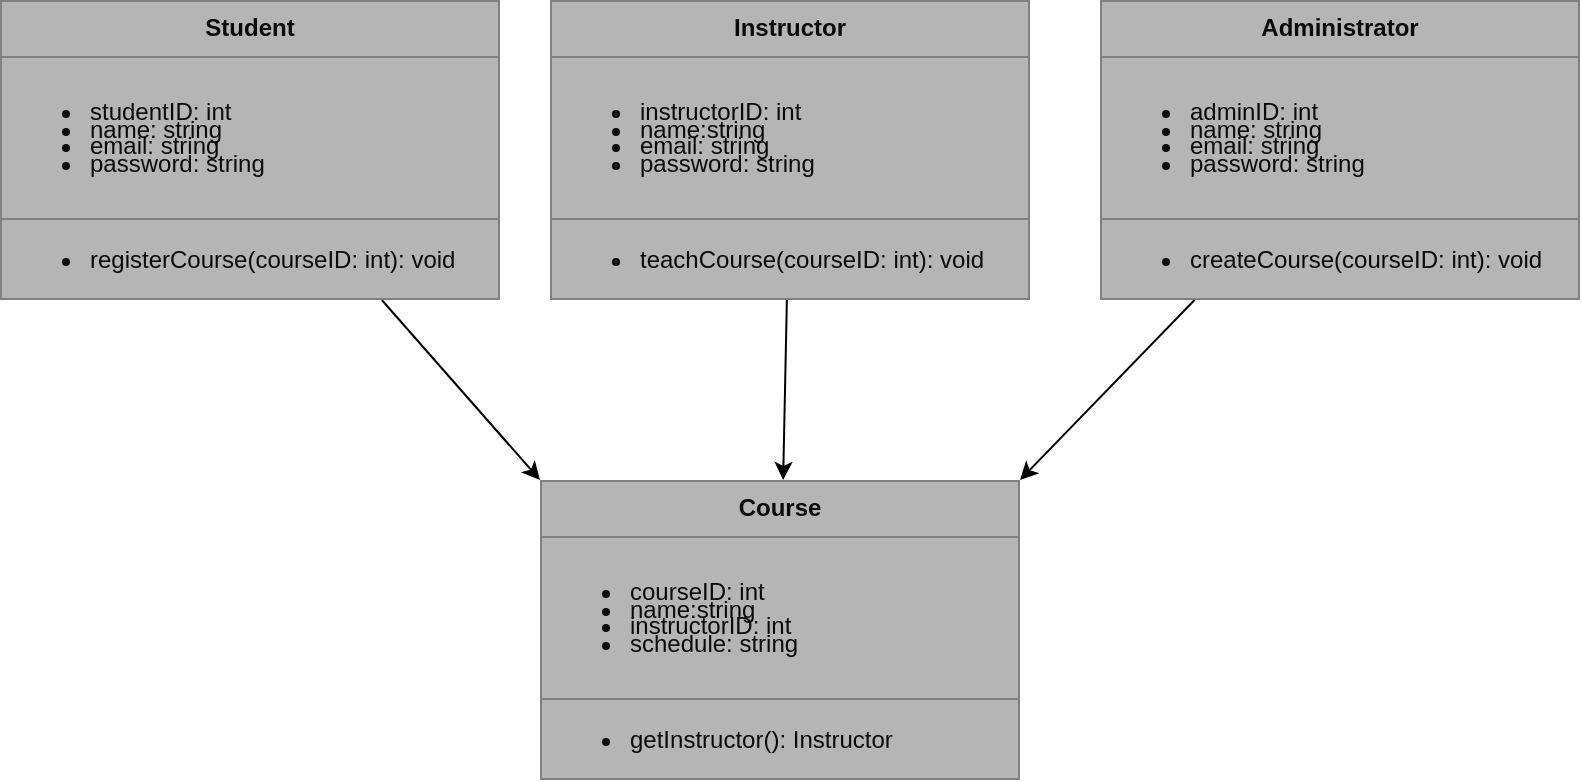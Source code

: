 <mxfile>
    <diagram id="fN5Z0hSTAfWw_drD3pTO" name="Page-1">
        <mxGraphModel dx="1216" dy="784" grid="0" gridSize="10" guides="1" tooltips="1" connect="1" arrows="1" fold="1" page="1" pageScale="1" pageWidth="850" pageHeight="1100" background="#ffffff" math="0" shadow="0">
            <root>
                <mxCell id="0"/>
                <mxCell id="1" parent="0"/>
                <mxCell id="7" style="edgeStyle=none;html=1;entryX=0;entryY=0;entryDx=0;entryDy=0;fontFamily=Helvetica;fontSize=12;fontColor=#0b0a0a;strokeColor=#000000;" parent="1" source="2" target="5" edge="1">
                    <mxGeometry relative="1" as="geometry"/>
                </mxCell>
                <mxCell id="2" value="&lt;table border=&quot;1&quot; width=&quot;100%&quot; height=&quot;100%&quot; cellpadding=&quot;4&quot; style=&quot;width:100%;height:100%;border-collapse:collapse;&quot;&gt;&lt;tbody&gt;&lt;tr&gt;&lt;th style=&quot;text-align: center; background-color: rgb(181, 181, 181);&quot;&gt;&lt;font&gt;Student&lt;/font&gt;&lt;/th&gt;&lt;/tr&gt;&lt;tr&gt;&lt;td style=&quot;background-color: rgb(181, 181, 181);&quot;&gt;&lt;ul style=&quot;line-height: 70%;&quot;&gt;&lt;li style=&quot;&quot;&gt;studentID: int&lt;/li&gt;&lt;li&gt;name: string&lt;/li&gt;&lt;li&gt;email: string&lt;/li&gt;&lt;li&gt;password: string&lt;/li&gt;&lt;/ul&gt;&lt;/td&gt;&lt;/tr&gt;&lt;tr&gt;&lt;td style=&quot;background-color: rgb(181, 181, 181);&quot;&gt;&lt;ul style=&quot;line-height: 0%;&quot;&gt;&lt;li style=&quot;&quot;&gt;registerCourse(courseID: int): void&lt;/li&gt;&lt;/ul&gt;&lt;/td&gt;&lt;/tr&gt;&lt;/tbody&gt;&lt;/table&gt;" style="text;html=1;whiteSpace=wrap;strokeColor=none;fillColor=#615e64;overflow=fill;gradientColor=#525252;fontColor=#0b0a0a;spacing=2;verticalAlign=top;align=left;" parent="1" vertex="1">
                    <mxGeometry x="30" y="150" width="250" height="150" as="geometry"/>
                </mxCell>
                <mxCell id="8" value="" style="edgeStyle=none;html=1;fontFamily=Helvetica;fontSize=12;fontColor=#0b0a0a;strokeColor=#000000;" parent="1" source="3" target="5" edge="1">
                    <mxGeometry relative="1" as="geometry"/>
                </mxCell>
                <mxCell id="3" value="&lt;table border=&quot;1&quot; width=&quot;100%&quot; height=&quot;100%&quot; cellpadding=&quot;4&quot; style=&quot;width:100%;height:100%;border-collapse:collapse;&quot;&gt;&lt;tbody&gt;&lt;tr&gt;&lt;th style=&quot;text-align: center; background-color: rgb(181, 181, 181);&quot;&gt;&lt;font&gt;Instructor&lt;/font&gt;&lt;/th&gt;&lt;/tr&gt;&lt;tr&gt;&lt;td style=&quot;background-color: rgb(181, 181, 181);&quot;&gt;&lt;ul style=&quot;line-height: 70%;&quot;&gt;&lt;li style=&quot;&quot;&gt;instructorID: int&lt;/li&gt;&lt;li style=&quot;&quot;&gt;name:string&lt;/li&gt;&lt;li style=&quot;&quot;&gt;email: string&lt;/li&gt;&lt;li style=&quot;&quot;&gt;password: string&lt;/li&gt;&lt;/ul&gt;&lt;/td&gt;&lt;/tr&gt;&lt;tr&gt;&lt;td style=&quot;background-color: rgb(181, 181, 181);&quot;&gt;&lt;ul style=&quot;line-height: 0%;&quot;&gt;&lt;li style=&quot;&quot;&gt;teachCourse(courseID: int): void&lt;/li&gt;&lt;/ul&gt;&lt;/td&gt;&lt;/tr&gt;&lt;/tbody&gt;&lt;/table&gt;" style="text;html=1;whiteSpace=wrap;strokeColor=none;fillColor=#615e64;overflow=fill;gradientColor=#525252;fontColor=#0b0a0a;spacing=2;verticalAlign=top;align=left;" parent="1" vertex="1">
                    <mxGeometry x="305" y="150" width="240" height="150" as="geometry"/>
                </mxCell>
                <mxCell id="9" style="edgeStyle=none;html=1;entryX=1;entryY=0;entryDx=0;entryDy=0;fontFamily=Helvetica;fontSize=12;fontColor=#0b0a0a;strokeColor=#000000;" parent="1" source="4" target="5" edge="1">
                    <mxGeometry relative="1" as="geometry"/>
                </mxCell>
                <mxCell id="4" value="&lt;table border=&quot;1&quot; width=&quot;100%&quot; height=&quot;100%&quot; cellpadding=&quot;4&quot; style=&quot;width:100%;height:100%;border-collapse:collapse;&quot;&gt;&lt;tbody&gt;&lt;tr&gt;&lt;th style=&quot;text-align: center; background-color: rgb(181, 181, 181);&quot;&gt;Administrator&lt;/th&gt;&lt;/tr&gt;&lt;tr&gt;&lt;td style=&quot;background-color: rgb(181, 181, 181);&quot;&gt;&lt;ul style=&quot;line-height: 70%;&quot;&gt;&lt;li style=&quot;&quot;&gt;adminID: int&lt;/li&gt;&lt;li style=&quot;&quot;&gt;name: string&lt;/li&gt;&lt;li style=&quot;&quot;&gt;email: string&lt;/li&gt;&lt;li style=&quot;&quot;&gt;password: string&lt;/li&gt;&lt;/ul&gt;&lt;/td&gt;&lt;/tr&gt;&lt;tr&gt;&lt;td style=&quot;background-color: rgb(181, 181, 181);&quot;&gt;&lt;ul style=&quot;line-height: 0%;&quot;&gt;&lt;li style=&quot;&quot;&gt;createCourse(courseID: int): void&lt;/li&gt;&lt;/ul&gt;&lt;/td&gt;&lt;/tr&gt;&lt;/tbody&gt;&lt;/table&gt;" style="text;html=1;whiteSpace=wrap;strokeColor=none;fillColor=#615e64;overflow=fill;gradientColor=#525252;fontColor=#0b0a0a;spacing=2;verticalAlign=top;align=left;" parent="1" vertex="1">
                    <mxGeometry x="580" y="150" width="240" height="150" as="geometry"/>
                </mxCell>
                <mxCell id="5" value="&lt;table border=&quot;1&quot; width=&quot;100%&quot; height=&quot;100%&quot; cellpadding=&quot;4&quot; style=&quot;width:100%;height:100%;border-collapse:collapse;&quot;&gt;&lt;tbody&gt;&lt;tr&gt;&lt;th style=&quot;text-align: center; background-color: rgb(181, 181, 181);&quot;&gt;&lt;font&gt;Course&lt;/font&gt;&lt;/th&gt;&lt;/tr&gt;&lt;tr&gt;&lt;td style=&quot;background-color: rgb(181, 181, 181);&quot;&gt;&lt;ul style=&quot;line-height: 70%;&quot;&gt;&lt;li style=&quot;&quot;&gt;courseID: int&lt;/li&gt;&lt;li style=&quot;&quot;&gt;name:string&lt;/li&gt;&lt;li style=&quot;&quot;&gt;instructorID: int&lt;/li&gt;&lt;li style=&quot;&quot;&gt;schedule: string&lt;/li&gt;&lt;/ul&gt;&lt;/td&gt;&lt;/tr&gt;&lt;tr&gt;&lt;td style=&quot;background-color: rgb(181, 181, 181);&quot;&gt;&lt;ul style=&quot;line-height: 0%;&quot;&gt;&lt;li style=&quot;&quot;&gt;getInstructor(): Instructor&lt;/li&gt;&lt;/ul&gt;&lt;/td&gt;&lt;/tr&gt;&lt;/tbody&gt;&lt;/table&gt;" style="text;html=1;whiteSpace=wrap;strokeColor=none;fillColor=#615e64;overflow=fill;gradientColor=#525252;fontColor=#0b0a0a;spacing=2;verticalAlign=top;align=left;" parent="1" vertex="1">
                    <mxGeometry x="300" y="390" width="240" height="150" as="geometry"/>
                </mxCell>
            </root>
        </mxGraphModel>
    </diagram>
</mxfile>